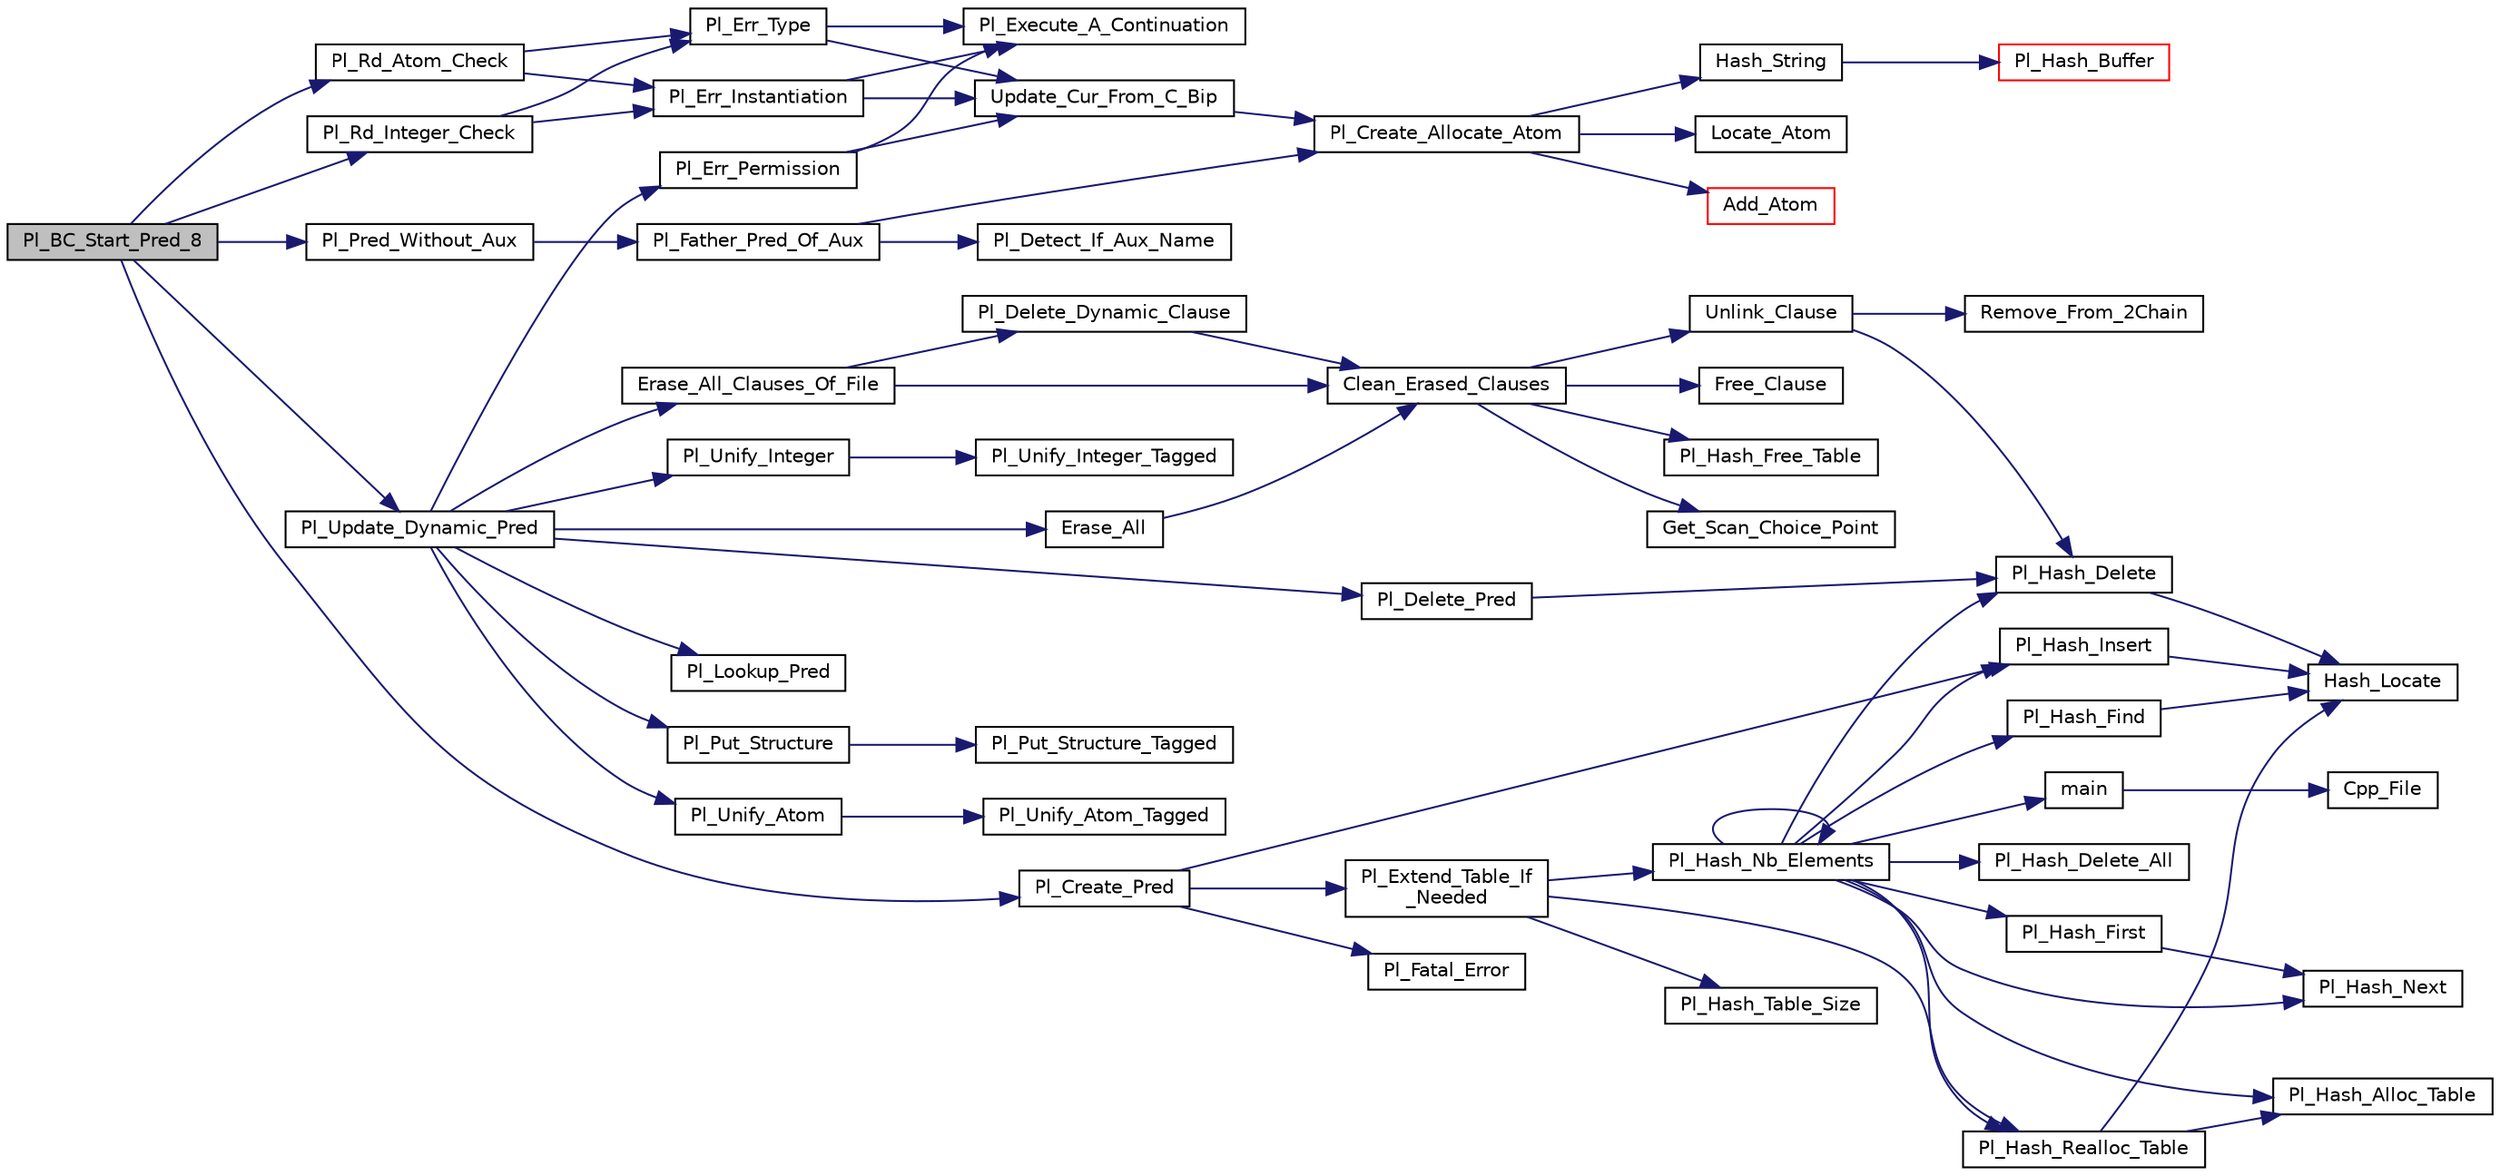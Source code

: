 digraph "Pl_BC_Start_Pred_8"
{
  edge [fontname="Helvetica",fontsize="10",labelfontname="Helvetica",labelfontsize="10"];
  node [fontname="Helvetica",fontsize="10",shape=record];
  rankdir="LR";
  Node1 [label="Pl_BC_Start_Pred_8",height=0.2,width=0.4,color="black", fillcolor="grey75", style="filled", fontcolor="black"];
  Node1 -> Node2 [color="midnightblue",fontsize="10",style="solid",fontname="Helvetica"];
  Node2 [label="Pl_Rd_Atom_Check",height=0.2,width=0.4,color="black", fillcolor="white", style="filled",URL="$c__supp_8c.html#a7659195fe3d298fb9e8b8cedf62e3ba8"];
  Node2 -> Node3 [color="midnightblue",fontsize="10",style="solid",fontname="Helvetica"];
  Node3 [label="Pl_Err_Instantiation",height=0.2,width=0.4,color="black", fillcolor="white", style="filled",URL="$error__supp_8c.html#a17057fc5577da70316e8f62fca4743f7"];
  Node3 -> Node4 [color="midnightblue",fontsize="10",style="solid",fontname="Helvetica"];
  Node4 [label="Update_Cur_From_C_Bip",height=0.2,width=0.4,color="black", fillcolor="white", style="filled",URL="$error__supp_8c.html#aef1341aeb3ceb943d8e9d7d6f77b0582"];
  Node4 -> Node5 [color="midnightblue",fontsize="10",style="solid",fontname="Helvetica"];
  Node5 [label="Pl_Create_Allocate_Atom",height=0.2,width=0.4,color="black", fillcolor="white", style="filled",URL="$atom_8c.html#a76a3983dda97458000ed903b9bc94f6c"];
  Node5 -> Node6 [color="midnightblue",fontsize="10",style="solid",fontname="Helvetica"];
  Node6 [label="Hash_String",height=0.2,width=0.4,color="black", fillcolor="white", style="filled",URL="$atom_8c.html#a9ed09c0173fe0a0e6d0f90ec363687fe"];
  Node6 -> Node7 [color="midnightblue",fontsize="10",style="solid",fontname="Helvetica"];
  Node7 [label="Pl_Hash_Buffer",height=0.2,width=0.4,color="red", fillcolor="white", style="filled",URL="$hash__fct_8c.html#a59393adcfbeeda198a890af25f29cf7c"];
  Node5 -> Node8 [color="midnightblue",fontsize="10",style="solid",fontname="Helvetica"];
  Node8 [label="Locate_Atom",height=0.2,width=0.4,color="black", fillcolor="white", style="filled",URL="$atom_8c.html#ad4222685eae3cdb0315df48a8a7e89fc"];
  Node5 -> Node9 [color="midnightblue",fontsize="10",style="solid",fontname="Helvetica"];
  Node9 [label="Add_Atom",height=0.2,width=0.4,color="red", fillcolor="white", style="filled",URL="$atom_8c.html#abe628ad301508c0ed926cfb4bc791818"];
  Node3 -> Node10 [color="midnightblue",fontsize="10",style="solid",fontname="Helvetica"];
  Node10 [label="Pl_Execute_A_Continuation",height=0.2,width=0.4,color="black", fillcolor="white", style="filled",URL="$engine_8c.html#ae0fcb6df66410fd57c52a0ba16527642"];
  Node2 -> Node11 [color="midnightblue",fontsize="10",style="solid",fontname="Helvetica"];
  Node11 [label="Pl_Err_Type",height=0.2,width=0.4,color="black", fillcolor="white", style="filled",URL="$error__supp_8c.html#a88375a38b23326055e59e455c25f982e"];
  Node11 -> Node4 [color="midnightblue",fontsize="10",style="solid",fontname="Helvetica"];
  Node11 -> Node10 [color="midnightblue",fontsize="10",style="solid",fontname="Helvetica"];
  Node1 -> Node12 [color="midnightblue",fontsize="10",style="solid",fontname="Helvetica"];
  Node12 [label="Pl_Rd_Integer_Check",height=0.2,width=0.4,color="black", fillcolor="white", style="filled",URL="$c__supp_8c.html#a4d49bcb32b72985e0cb21cde4978c313"];
  Node12 -> Node3 [color="midnightblue",fontsize="10",style="solid",fontname="Helvetica"];
  Node12 -> Node11 [color="midnightblue",fontsize="10",style="solid",fontname="Helvetica"];
  Node1 -> Node13 [color="midnightblue",fontsize="10",style="solid",fontname="Helvetica"];
  Node13 [label="Pl_Update_Dynamic_Pred",height=0.2,width=0.4,color="black", fillcolor="white", style="filled",URL="$dynam__supp_8c.html#af2cac5b4516a9be41cee52450df43a55"];
  Node13 -> Node14 [color="midnightblue",fontsize="10",style="solid",fontname="Helvetica"];
  Node14 [label="Pl_Lookup_Pred",height=0.2,width=0.4,color="black", fillcolor="white", style="filled",URL="$pred_8c.html#aa8ebf08b93ec7e4bde2c544c70ba4c39"];
  Node13 -> Node15 [color="midnightblue",fontsize="10",style="solid",fontname="Helvetica"];
  Node15 [label="Pl_Put_Structure",height=0.2,width=0.4,color="black", fillcolor="white", style="filled",URL="$wam__inst_8c.html#aa32a139dbb5d14b79b3655b5ad06502e"];
  Node15 -> Node16 [color="midnightblue",fontsize="10",style="solid",fontname="Helvetica"];
  Node16 [label="Pl_Put_Structure_Tagged",height=0.2,width=0.4,color="black", fillcolor="white", style="filled",URL="$wam__inst_8c.html#a0979a8e2cad3f397d84bfea3ee5dfb0c"];
  Node13 -> Node17 [color="midnightblue",fontsize="10",style="solid",fontname="Helvetica"];
  Node17 [label="Pl_Unify_Atom",height=0.2,width=0.4,color="black", fillcolor="white", style="filled",URL="$wam__inst_8c.html#a9d87a5b4acfffab877517842b1fa4055"];
  Node17 -> Node18 [color="midnightblue",fontsize="10",style="solid",fontname="Helvetica"];
  Node18 [label="Pl_Unify_Atom_Tagged",height=0.2,width=0.4,color="black", fillcolor="white", style="filled",URL="$wam__inst_8c.html#a656e0931247533aa8d30c3e0398513fe"];
  Node13 -> Node19 [color="midnightblue",fontsize="10",style="solid",fontname="Helvetica"];
  Node19 [label="Pl_Unify_Integer",height=0.2,width=0.4,color="black", fillcolor="white", style="filled",URL="$wam__inst_8c.html#a6ec65d8b59b5c6b865ad0e4f1b23b73e"];
  Node19 -> Node20 [color="midnightblue",fontsize="10",style="solid",fontname="Helvetica"];
  Node20 [label="Pl_Unify_Integer_Tagged",height=0.2,width=0.4,color="black", fillcolor="white", style="filled",URL="$wam__inst_8c.html#a3be80b778e2bf523f0d512323c9f3125"];
  Node13 -> Node21 [color="midnightblue",fontsize="10",style="solid",fontname="Helvetica"];
  Node21 [label="Pl_Err_Permission",height=0.2,width=0.4,color="black", fillcolor="white", style="filled",URL="$error__supp_8c.html#aaabb1cf3d95cae6233891669b077ab2c"];
  Node21 -> Node4 [color="midnightblue",fontsize="10",style="solid",fontname="Helvetica"];
  Node21 -> Node10 [color="midnightblue",fontsize="10",style="solid",fontname="Helvetica"];
  Node13 -> Node22 [color="midnightblue",fontsize="10",style="solid",fontname="Helvetica"];
  Node22 [label="Erase_All_Clauses_Of_File",height=0.2,width=0.4,color="black", fillcolor="white", style="filled",URL="$dynam__supp_8c.html#a29c4a50b49c0c3135759e3b7689e9446"];
  Node22 -> Node23 [color="midnightblue",fontsize="10",style="solid",fontname="Helvetica"];
  Node23 [label="Pl_Delete_Dynamic_Clause",height=0.2,width=0.4,color="black", fillcolor="white", style="filled",URL="$dynam__supp_8c.html#a156eab6644dca3b20880322814ee4451"];
  Node23 -> Node24 [color="midnightblue",fontsize="10",style="solid",fontname="Helvetica"];
  Node24 [label="Clean_Erased_Clauses",height=0.2,width=0.4,color="black", fillcolor="white", style="filled",URL="$dynam__supp_8c.html#afedf03617ad179356659ba12b748e57d"];
  Node24 -> Node25 [color="midnightblue",fontsize="10",style="solid",fontname="Helvetica"];
  Node25 [label="Get_Scan_Choice_Point",height=0.2,width=0.4,color="black", fillcolor="white", style="filled",URL="$dynam__supp_8c.html#ada397d60e8eb1e3a362345953eae0efd"];
  Node24 -> Node26 [color="midnightblue",fontsize="10",style="solid",fontname="Helvetica"];
  Node26 [label="Free_Clause",height=0.2,width=0.4,color="black", fillcolor="white", style="filled",URL="$dynam__supp_8c.html#aec7c1bbdc8a3ef2ddd99413f8d6dc1f6"];
  Node24 -> Node27 [color="midnightblue",fontsize="10",style="solid",fontname="Helvetica"];
  Node27 [label="Pl_Hash_Free_Table",height=0.2,width=0.4,color="black", fillcolor="white", style="filled",URL="$hash_8c.html#a295f55c97219e9399aa83175af69c891"];
  Node24 -> Node28 [color="midnightblue",fontsize="10",style="solid",fontname="Helvetica"];
  Node28 [label="Unlink_Clause",height=0.2,width=0.4,color="black", fillcolor="white", style="filled",URL="$dynam__supp_8c.html#ad7f5f2af85fc33d7a9f23cdb1f47c936"];
  Node28 -> Node29 [color="midnightblue",fontsize="10",style="solid",fontname="Helvetica"];
  Node29 [label="Remove_From_2Chain",height=0.2,width=0.4,color="black", fillcolor="white", style="filled",URL="$dynam__supp_8c.html#aeff4296cc3b2c77514795fbbd1cf0f14"];
  Node28 -> Node30 [color="midnightblue",fontsize="10",style="solid",fontname="Helvetica"];
  Node30 [label="Pl_Hash_Delete",height=0.2,width=0.4,color="black", fillcolor="white", style="filled",URL="$hash_8c.html#aba073a491f0937450a3681a01f6d07a7"];
  Node30 -> Node31 [color="midnightblue",fontsize="10",style="solid",fontname="Helvetica"];
  Node31 [label="Hash_Locate",height=0.2,width=0.4,color="black", fillcolor="white", style="filled",URL="$hash_8c.html#a12948099c13cb849ed3575849492ac33"];
  Node22 -> Node24 [color="midnightblue",fontsize="10",style="solid",fontname="Helvetica"];
  Node13 -> Node32 [color="midnightblue",fontsize="10",style="solid",fontname="Helvetica"];
  Node32 [label="Erase_All",height=0.2,width=0.4,color="black", fillcolor="white", style="filled",URL="$dynam__supp_8c.html#adeb8d2c522eca38ffe710f2cdefc5895"];
  Node32 -> Node24 [color="midnightblue",fontsize="10",style="solid",fontname="Helvetica"];
  Node13 -> Node33 [color="midnightblue",fontsize="10",style="solid",fontname="Helvetica"];
  Node33 [label="Pl_Delete_Pred",height=0.2,width=0.4,color="black", fillcolor="white", style="filled",URL="$pred_8c.html#af871791264131d07932474af4ddbdbb3"];
  Node33 -> Node30 [color="midnightblue",fontsize="10",style="solid",fontname="Helvetica"];
  Node1 -> Node34 [color="midnightblue",fontsize="10",style="solid",fontname="Helvetica"];
  Node34 [label="Pl_Create_Pred",height=0.2,width=0.4,color="black", fillcolor="white", style="filled",URL="$pred_8c.html#a43f9afc5dcfc6f9c1f8205024c2be46a"];
  Node34 -> Node35 [color="midnightblue",fontsize="10",style="solid",fontname="Helvetica"];
  Node35 [label="Pl_Extend_Table_If\l_Needed",height=0.2,width=0.4,color="black", fillcolor="white", style="filled",URL="$misc_8c.html#a623a56eb127eb18ff99bc4737ebc100b"];
  Node35 -> Node36 [color="midnightblue",fontsize="10",style="solid",fontname="Helvetica"];
  Node36 [label="Pl_Hash_Table_Size",height=0.2,width=0.4,color="black", fillcolor="white", style="filled",URL="$hash_8c.html#a45b42ea1dd409db6c47fcffdfd91f7dd"];
  Node35 -> Node37 [color="midnightblue",fontsize="10",style="solid",fontname="Helvetica"];
  Node37 [label="Pl_Hash_Nb_Elements",height=0.2,width=0.4,color="black", fillcolor="white", style="filled",URL="$hash_8c.html#a8c963a8a2962687a4f80a908981d3b9a"];
  Node37 -> Node38 [color="midnightblue",fontsize="10",style="solid",fontname="Helvetica"];
  Node38 [label="main",height=0.2,width=0.4,color="black", fillcolor="white", style="filled",URL="$cpp__headers_8c.html#a0ddf1224851353fc92bfbff6f499fa97"];
  Node38 -> Node39 [color="midnightblue",fontsize="10",style="solid",fontname="Helvetica"];
  Node39 [label="Cpp_File",height=0.2,width=0.4,color="black", fillcolor="white", style="filled",URL="$cpp__headers_8c.html#af90754321baabe30d5f9a37c509ba2c7"];
  Node37 -> Node40 [color="midnightblue",fontsize="10",style="solid",fontname="Helvetica"];
  Node40 [label="Pl_Hash_Alloc_Table",height=0.2,width=0.4,color="black", fillcolor="white", style="filled",URL="$hash_8c.html#aa2aa8948c25312cf1e00f3481ee782ee"];
  Node37 -> Node41 [color="midnightblue",fontsize="10",style="solid",fontname="Helvetica"];
  Node41 [label="Pl_Hash_Insert",height=0.2,width=0.4,color="black", fillcolor="white", style="filled",URL="$hash_8c.html#a4bd4cb026be9bb68e99fb14a6af20962"];
  Node41 -> Node31 [color="midnightblue",fontsize="10",style="solid",fontname="Helvetica"];
  Node37 -> Node42 [color="midnightblue",fontsize="10",style="solid",fontname="Helvetica"];
  Node42 [label="Pl_Hash_Find",height=0.2,width=0.4,color="black", fillcolor="white", style="filled",URL="$hash_8c.html#aec674b585bde3301a8a850dd742cc243"];
  Node42 -> Node31 [color="midnightblue",fontsize="10",style="solid",fontname="Helvetica"];
  Node37 -> Node30 [color="midnightblue",fontsize="10",style="solid",fontname="Helvetica"];
  Node37 -> Node43 [color="midnightblue",fontsize="10",style="solid",fontname="Helvetica"];
  Node43 [label="Pl_Hash_Delete_All",height=0.2,width=0.4,color="black", fillcolor="white", style="filled",URL="$hash_8c.html#adfc76689371b526e677e1209382df2c9"];
  Node37 -> Node44 [color="midnightblue",fontsize="10",style="solid",fontname="Helvetica"];
  Node44 [label="Pl_Hash_First",height=0.2,width=0.4,color="black", fillcolor="white", style="filled",URL="$hash_8c.html#a46cf8c018eb50003019707368304f1af"];
  Node44 -> Node45 [color="midnightblue",fontsize="10",style="solid",fontname="Helvetica"];
  Node45 [label="Pl_Hash_Next",height=0.2,width=0.4,color="black", fillcolor="white", style="filled",URL="$hash_8c.html#adeeceb6b4217091511912cadfb332a06"];
  Node37 -> Node45 [color="midnightblue",fontsize="10",style="solid",fontname="Helvetica"];
  Node37 -> Node37 [color="midnightblue",fontsize="10",style="solid",fontname="Helvetica"];
  Node37 -> Node46 [color="midnightblue",fontsize="10",style="solid",fontname="Helvetica"];
  Node46 [label="Pl_Hash_Realloc_Table",height=0.2,width=0.4,color="black", fillcolor="white", style="filled",URL="$hash_8c.html#a086befd3e5d6b35e1b44bfec753f78c9"];
  Node46 -> Node40 [color="midnightblue",fontsize="10",style="solid",fontname="Helvetica"];
  Node46 -> Node31 [color="midnightblue",fontsize="10",style="solid",fontname="Helvetica"];
  Node35 -> Node46 [color="midnightblue",fontsize="10",style="solid",fontname="Helvetica"];
  Node34 -> Node41 [color="midnightblue",fontsize="10",style="solid",fontname="Helvetica"];
  Node34 -> Node47 [color="midnightblue",fontsize="10",style="solid",fontname="Helvetica"];
  Node47 [label="Pl_Fatal_Error",height=0.2,width=0.4,color="black", fillcolor="white", style="filled",URL="$misc_8c.html#a190fea7904d7245d4fdc5e9404a07907"];
  Node1 -> Node48 [color="midnightblue",fontsize="10",style="solid",fontname="Helvetica"];
  Node48 [label="Pl_Pred_Without_Aux",height=0.2,width=0.4,color="black", fillcolor="white", style="filled",URL="$pred__supp_8c.html#ac847f5319e19f0b8541980f358607b45"];
  Node48 -> Node49 [color="midnightblue",fontsize="10",style="solid",fontname="Helvetica"];
  Node49 [label="Pl_Father_Pred_Of_Aux",height=0.2,width=0.4,color="black", fillcolor="white", style="filled",URL="$pred__supp_8c.html#a11ee7ce76d2cf9ed954eb59086228d2e"];
  Node49 -> Node50 [color="midnightblue",fontsize="10",style="solid",fontname="Helvetica"];
  Node50 [label="Pl_Detect_If_Aux_Name",height=0.2,width=0.4,color="black", fillcolor="white", style="filled",URL="$pred__supp_8c.html#a0100f91d8840453917921b9d5a240c4d"];
  Node49 -> Node5 [color="midnightblue",fontsize="10",style="solid",fontname="Helvetica"];
}
